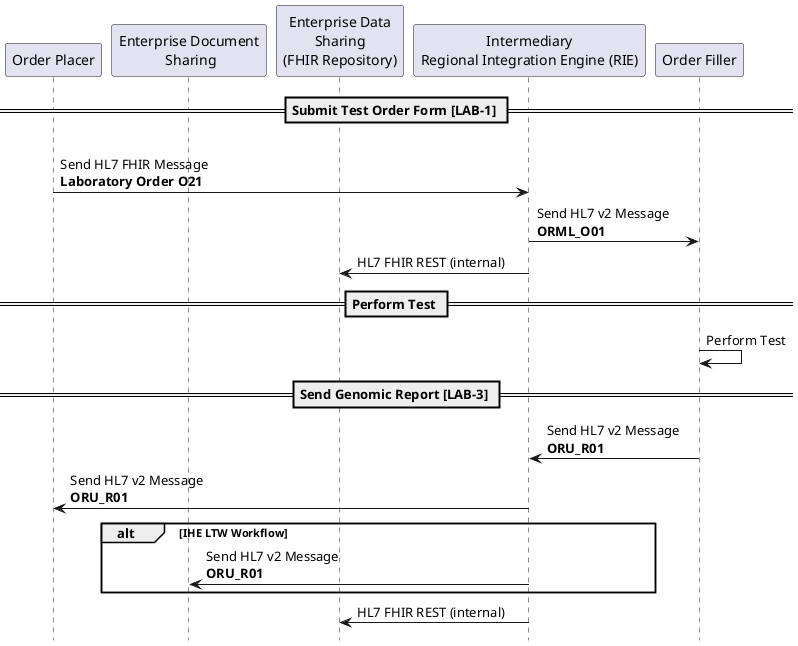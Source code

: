 @startuml

hide footbox

participant "Order Placer" as EPR
participant "Enterprise Document\n Sharing" as XDS
participant "Enterprise Data\nSharing\n(FHIR Repository)" as CDR
participant "Intermediary\nRegional Integration Engine (RIE)" as TIE
participant "Order Filler" as LIMS



== Submit Test Order Form [LAB-1] ==

EPR -> TIE: \nSend HL7 FHIR Message\n**Laboratory Order O21**
TIE -> LIMS: Send HL7 v2 Message\n**ORML_O01**
TIE -> CDR: HL7 FHIR REST (internal)

== Perform Test ==

LIMS -> LIMS: Perform Test

== Send Genomic Report [LAB-3] ==

LIMS -> TIE: Send HL7 v2 Message\n**ORU_R01**

TIE -> EPR: Send HL7 v2 Message\n**ORU_R01**
alt IHE LTW Workflow
TIE -> XDS: Send HL7 v2 Message\n**ORU_R01**
end
TIE -> CDR: HL7 FHIR REST (internal)

@enduml
